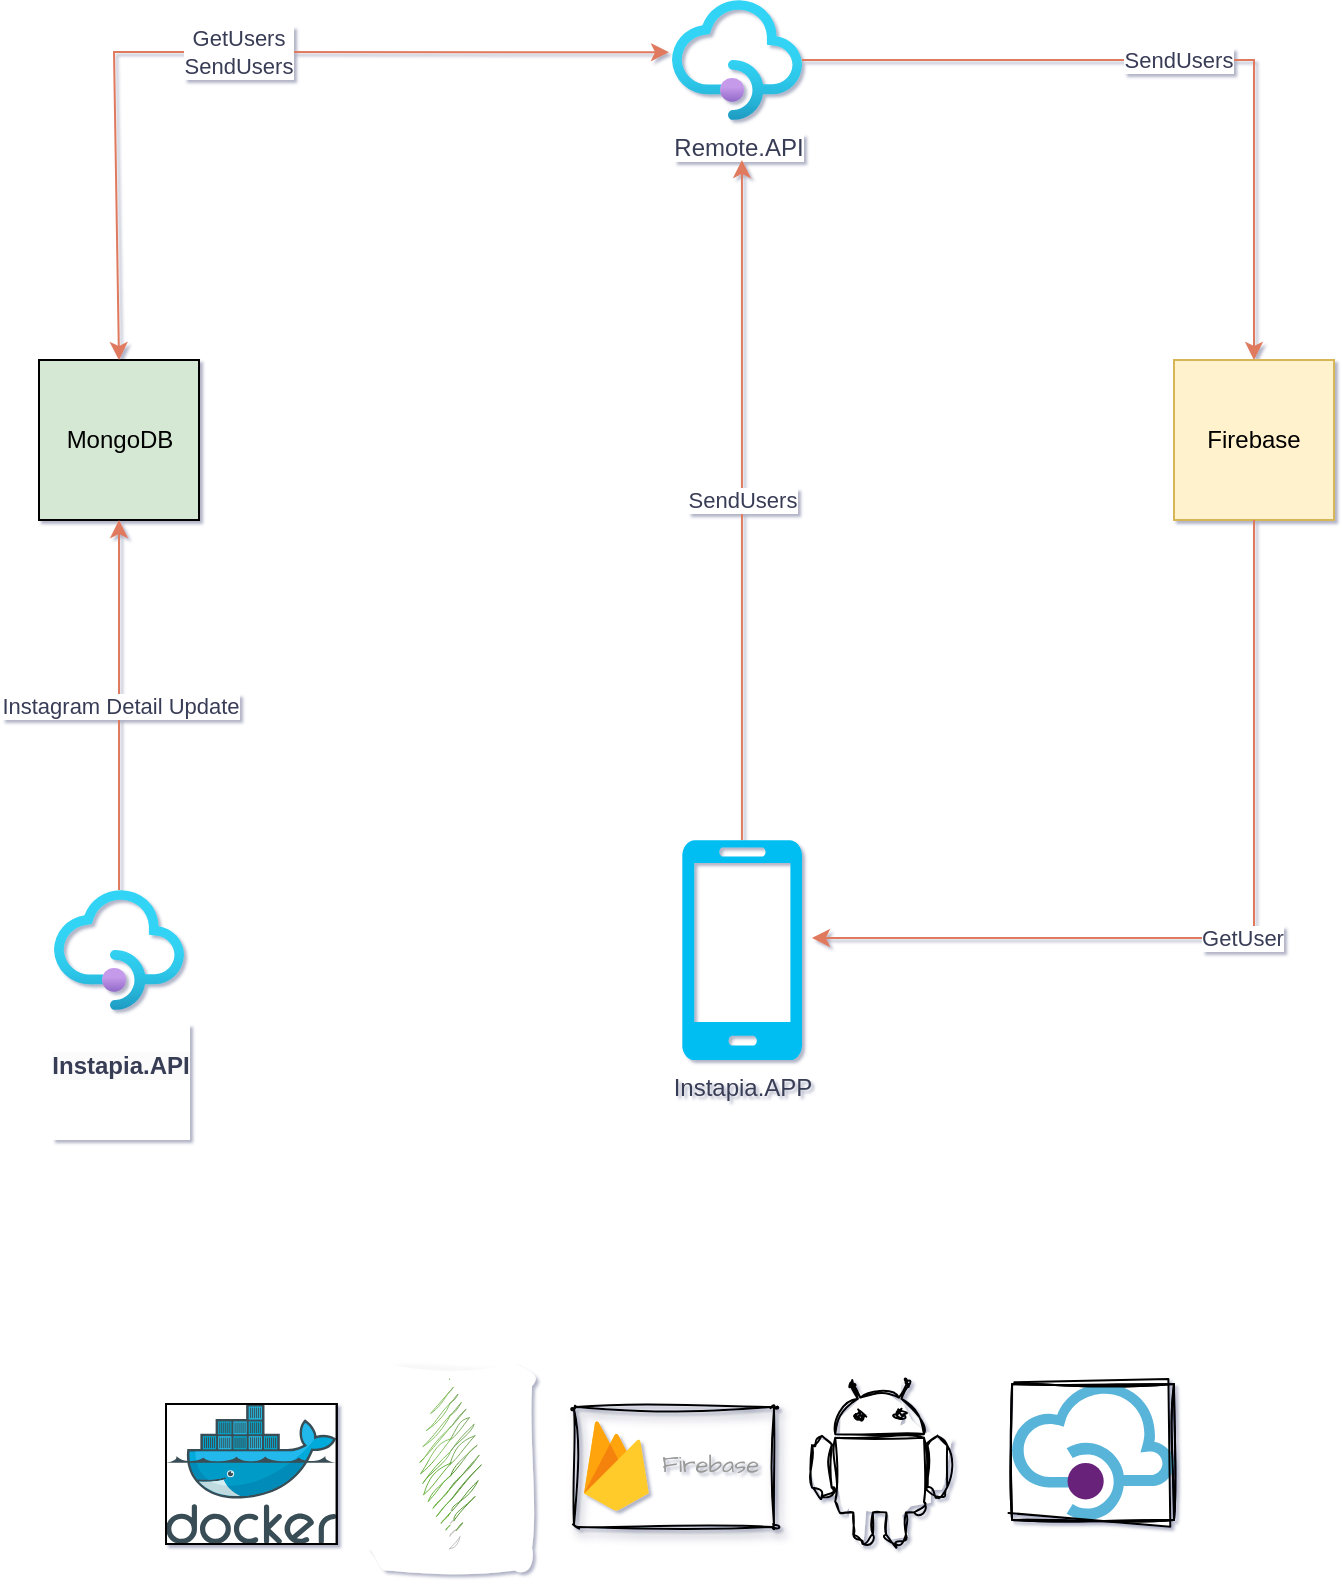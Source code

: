 <mxfile version="22.1.21" type="github">
  <diagram name="Sayfa -1" id="eU-fJsf1K0A9oVs6Q9NI">
    <mxGraphModel dx="1423" dy="826" grid="0" gridSize="10" guides="1" tooltips="1" connect="1" arrows="1" fold="1" page="1" pageScale="1" pageWidth="827" pageHeight="1169" background="#ffffff" math="0" shadow="1">
      <root>
        <mxCell id="0" />
        <mxCell id="1" parent="0" />
        <mxCell id="NNiYG3pM8YccFziA7ECe-1" value="Firebase" style="whiteSpace=wrap;html=1;aspect=fixed;labelBackgroundColor=none;fillColor=#fff2cc;strokeColor=#d6b656;" vertex="1" parent="1">
          <mxGeometry x="660" y="290" width="80" height="80" as="geometry" />
        </mxCell>
        <mxCell id="NNiYG3pM8YccFziA7ECe-2" value="MongoDB" style="whiteSpace=wrap;html=1;aspect=fixed;labelBackgroundColor=none;fillColor=#d5e8d4;strokeColor=default;" vertex="1" parent="1">
          <mxGeometry x="92.5" y="290" width="80" height="80" as="geometry" />
        </mxCell>
        <mxCell id="NNiYG3pM8YccFziA7ECe-7" value="Instapia.APP" style="verticalLabelPosition=bottom;html=1;verticalAlign=top;align=center;strokeColor=none;fillColor=#00BEF2;shape=mxgraph.azure.mobile;pointerEvents=1;fontColor=#393C56;" vertex="1" parent="1">
          <mxGeometry x="414" y="530" width="60" height="110" as="geometry" />
        </mxCell>
        <mxCell id="NNiYG3pM8YccFziA7ECe-13" value="Instagram Detail Update" style="edgeStyle=orthogonalEdgeStyle;rounded=0;orthogonalLoop=1;jettySize=auto;html=1;entryX=0.5;entryY=1;entryDx=0;entryDy=0;strokeColor=#E07A5F;fontColor=#393C56;fillColor=#F2CC8F;" edge="1" parent="1" source="NNiYG3pM8YccFziA7ECe-9" target="NNiYG3pM8YccFziA7ECe-2">
          <mxGeometry relative="1" as="geometry" />
        </mxCell>
        <mxCell id="NNiYG3pM8YccFziA7ECe-9" value="&#xa;&lt;span style=&quot;color: rgb(57, 60, 86); font-family: Helvetica; font-size: 12px; font-style: normal; font-variant-ligatures: normal; font-variant-caps: normal; font-weight: 700; letter-spacing: normal; orphans: 2; text-align: center; text-indent: 0px; text-transform: none; widows: 2; word-spacing: 0px; -webkit-text-stroke-width: 0px; background-color: rgb(251, 251, 251); text-decoration-thickness: initial; text-decoration-style: initial; text-decoration-color: initial; float: none; display: inline !important;&quot;&gt;Instapia.API&lt;/span&gt;&#xa;&#xa;" style="image;aspect=fixed;html=1;points=[];align=center;fontSize=12;image=img/lib/azure2/integration/API_Management_Services.svg;strokeColor=#E07A5F;fontColor=#393C56;fillColor=#F2CC8F;" vertex="1" parent="1">
          <mxGeometry x="100" y="555" width="65" height="60" as="geometry" />
        </mxCell>
        <mxCell id="NNiYG3pM8YccFziA7ECe-10" value="GetUser" style="edgeStyle=orthogonalEdgeStyle;rounded=0;orthogonalLoop=1;jettySize=auto;html=1;strokeColor=#E07A5F;fontColor=#393C56;fillColor=#F2CC8F;entryX=1.083;entryY=0.445;entryDx=0;entryDy=0;entryPerimeter=0;" edge="1" parent="1" source="NNiYG3pM8YccFziA7ECe-1" target="NNiYG3pM8YccFziA7ECe-7">
          <mxGeometry relative="1" as="geometry">
            <mxPoint x="500" y="410" as="targetPoint" />
            <Array as="points">
              <mxPoint x="700" y="579" />
            </Array>
          </mxGeometry>
        </mxCell>
        <mxCell id="NNiYG3pM8YccFziA7ECe-15" value="SendUsers" style="edgeStyle=orthogonalEdgeStyle;rounded=0;orthogonalLoop=1;jettySize=auto;html=1;strokeColor=#E07A5F;fontColor=#393C56;fillColor=#F2CC8F;" edge="1" parent="1" source="NNiYG3pM8YccFziA7ECe-12" target="NNiYG3pM8YccFziA7ECe-1">
          <mxGeometry relative="1" as="geometry" />
        </mxCell>
        <mxCell id="NNiYG3pM8YccFziA7ECe-12" value="Remote.API" style="image;aspect=fixed;html=1;points=[];align=center;fontSize=12;image=img/lib/azure2/integration/API_Management_Services.svg;strokeColor=#E07A5F;fontColor=#393C56;fillColor=#F2CC8F;" vertex="1" parent="1">
          <mxGeometry x="409" y="110" width="65" height="60" as="geometry" />
        </mxCell>
        <mxCell id="NNiYG3pM8YccFziA7ECe-16" value="GetUsers&lt;br&gt;SendUsers" style="endArrow=classic;startArrow=classic;html=1;rounded=0;strokeColor=#E07A5F;fontColor=#393C56;fillColor=#F2CC8F;exitX=0.5;exitY=0;exitDx=0;exitDy=0;entryX=-0.023;entryY=0.435;entryDx=0;entryDy=0;entryPerimeter=0;" edge="1" parent="1" source="NNiYG3pM8YccFziA7ECe-2" target="NNiYG3pM8YccFziA7ECe-12">
          <mxGeometry width="50" height="50" relative="1" as="geometry">
            <mxPoint x="450" y="430" as="sourcePoint" />
            <mxPoint x="500" y="380" as="targetPoint" />
            <Array as="points">
              <mxPoint x="130" y="136" />
            </Array>
          </mxGeometry>
        </mxCell>
        <mxCell id="NNiYG3pM8YccFziA7ECe-17" value="SendUsers" style="edgeStyle=orthogonalEdgeStyle;rounded=0;orthogonalLoop=1;jettySize=auto;html=1;entryX=0.538;entryY=1.333;entryDx=0;entryDy=0;entryPerimeter=0;strokeColor=#E07A5F;fontColor=#393C56;fillColor=#F2CC8F;" edge="1" parent="1" source="NNiYG3pM8YccFziA7ECe-7" target="NNiYG3pM8YccFziA7ECe-12">
          <mxGeometry relative="1" as="geometry" />
        </mxCell>
        <mxCell id="NNiYG3pM8YccFziA7ECe-18" value="" style="image;sketch=0;aspect=fixed;html=1;points=[];align=center;fontSize=12;image=img/lib/mscae/Docker.svg;hachureGap=4;jiggle=2;curveFitting=1;fontFamily=Architects Daughter;fontSource=https%3A%2F%2Ffonts.googleapis.com%2Fcss%3Ffamily%3DArchitects%2BDaughter;imageBackground=default;imageBorder=default;" vertex="1" parent="1">
          <mxGeometry x="156" y="812" width="85.37" height="70" as="geometry" />
        </mxCell>
        <mxCell id="NNiYG3pM8YccFziA7ECe-19" value="" style="dashed=0;outlineConnect=0;html=1;align=center;labelPosition=center;verticalLabelPosition=bottom;verticalAlign=top;shape=mxgraph.webicons.mongodb;gradientColor=none;sketch=1;hachureGap=4;jiggle=2;curveFitting=1;fontFamily=Architects Daughter;fontSource=https%3A%2F%2Ffonts.googleapis.com%2Fcss%3Ffamily%3DArchitects%2BDaughter;fontSize=20;fillColor=default;strokeColor=default;" vertex="1" parent="1">
          <mxGeometry x="257" y="791.8" width="82" height="103.4" as="geometry" />
        </mxCell>
        <mxCell id="NNiYG3pM8YccFziA7ECe-20" value="" style="strokeColor=default;shadow=1;strokeWidth=1;rounded=1;absoluteArcSize=1;arcSize=2;sketch=1;hachureGap=4;jiggle=2;curveFitting=1;fontFamily=Architects Daughter;fontSource=https%3A%2F%2Ffonts.googleapis.com%2Fcss%3Ffamily%3DArchitects%2BDaughter;fontSize=20;fillColor=none;" vertex="1" parent="1">
          <mxGeometry x="360" y="813.5" width="100" height="60" as="geometry" />
        </mxCell>
        <mxCell id="NNiYG3pM8YccFziA7ECe-21" value="Firebase" style="sketch=0;dashed=0;connectable=0;html=1;fillColor=#5184F3;strokeColor=none;shape=mxgraph.gcp2.firebase;part=1;labelPosition=right;verticalLabelPosition=middle;align=left;verticalAlign=middle;spacingLeft=5;fontColor=#999999;fontSize=12;hachureGap=4;jiggle=2;curveFitting=1;fontFamily=Architects Daughter;fontSource=https%3A%2F%2Ffonts.googleapis.com%2Fcss%3Ffamily%3DArchitects%2BDaughter;" vertex="1" parent="NNiYG3pM8YccFziA7ECe-20">
          <mxGeometry width="32.4" height="45" relative="1" as="geometry">
            <mxPoint x="5" y="7" as="offset" />
          </mxGeometry>
        </mxCell>
        <mxCell id="NNiYG3pM8YccFziA7ECe-24" value="" style="dashed=0;outlineConnect=0;html=1;align=center;labelPosition=center;verticalLabelPosition=bottom;verticalAlign=top;shape=mxgraph.weblogos.android;fillColor=default;strokeColor=default;sketch=1;hachureGap=4;jiggle=2;curveFitting=1;fontFamily=Architects Daughter;fontSource=https%3A%2F%2Ffonts.googleapis.com%2Fcss%3Ffamily%3DArchitects%2BDaughter;fontSize=20;gradientColor=none;" vertex="1" parent="1">
          <mxGeometry x="479" y="802" width="67.6" height="80" as="geometry" />
        </mxCell>
        <mxCell id="NNiYG3pM8YccFziA7ECe-25" value="" style="image;sketch=1;aspect=fixed;html=1;points=[];align=center;fontSize=12;image=img/lib/mscae/API_Management.svg;hachureGap=4;jiggle=2;curveFitting=1;fontFamily=Architects Daughter;fontSource=https%3A%2F%2Ffonts.googleapis.com%2Fcss%3Ffamily%3DArchitects%2BDaughter;imageBackground=default;imageBorder=default;" vertex="1" parent="1">
          <mxGeometry x="579.05" y="802" width="80.95" height="68" as="geometry" />
        </mxCell>
      </root>
    </mxGraphModel>
  </diagram>
</mxfile>
